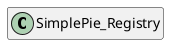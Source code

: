 @startuml
set namespaceSeparator \\
hide members
hide << alias >> circle

class SimplePie_Registry
@enduml
